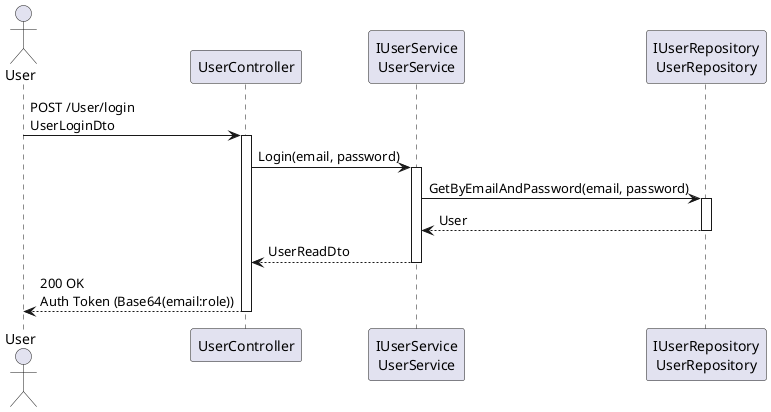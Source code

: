 @startuml
actor User
participant "UserController" as UC
participant "IUserService\nUserService" as US
participant "IUserRepository\nUserRepository" as UR

User -> UC : POST /User/login\nUserLoginDto
activate UC
UC -> US : Login(email, password)
activate US
US -> UR : GetByEmailAndPassword(email, password)
activate UR
UR --> US : User
deactivate UR
US --> UC : UserReadDto
deactivate US
UC --> User : 200 OK\nAuth Token (Base64(email:role))
deactivate UC
@enduml